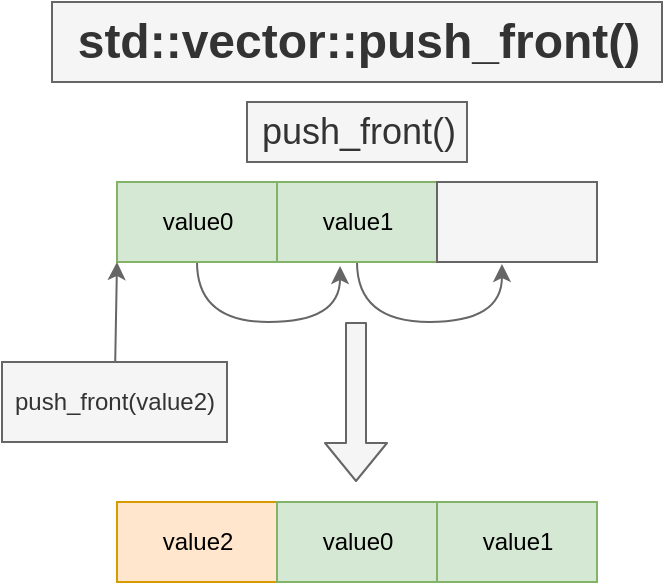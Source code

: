 <mxfile scale="1" border="10">
    <diagram id="59DvSauhzj3vqoOBRgNi" name="iterator">
        <mxGraphModel dx="1632" dy="851" grid="1" gridSize="10" guides="1" tooltips="1" connect="1" arrows="1" fold="1" page="1" pageScale="1" pageWidth="827" pageHeight="1169" background="#FFFFFF" math="0" shadow="0">
            <root>
                <mxCell id="w9Iu98WscyFDLbroQzuf-0"/>
                <mxCell id="w9Iu98WscyFDLbroQzuf-1" parent="w9Iu98WscyFDLbroQzuf-0"/>
                <mxCell id="Yrwoq0YL18L5McrpzAKP-1" value="std::vector::push_front()" style="text;strokeColor=#666666;fillColor=#f5f5f5;html=1;fontSize=24;fontStyle=1;verticalAlign=middle;align=center;shadow=0;labelBorderColor=none;fontColor=#333333;" parent="w9Iu98WscyFDLbroQzuf-1" vertex="1">
                    <mxGeometry x="235" y="250" width="305" height="40" as="geometry"/>
                </mxCell>
                <mxCell id="72" style="edgeStyle=orthogonalEdgeStyle;curved=1;html=1;exitX=0.5;exitY=1;exitDx=0;exitDy=0;entryX=0.394;entryY=1.05;entryDx=0;entryDy=0;entryPerimeter=0;fillColor=#f5f5f5;strokeColor=#666666;" parent="w9Iu98WscyFDLbroQzuf-1" source="Yrwoq0YL18L5McrpzAKP-21" target="Yrwoq0YL18L5McrpzAKP-22" edge="1">
                    <mxGeometry relative="1" as="geometry">
                        <mxPoint x="390" y="390" as="targetPoint"/>
                        <Array as="points">
                            <mxPoint x="308" y="410"/>
                            <mxPoint x="379" y="410"/>
                        </Array>
                    </mxGeometry>
                </mxCell>
                <mxCell id="Yrwoq0YL18L5McrpzAKP-21" value="value0" style="rounded=0;whiteSpace=wrap;html=1;shadow=0;labelBorderColor=none;strokeColor=#82b366;fillColor=#d5e8d4;fontColor=#000000;" parent="w9Iu98WscyFDLbroQzuf-1" vertex="1">
                    <mxGeometry x="267.5" y="340" width="80" height="40" as="geometry"/>
                </mxCell>
                <mxCell id="74" style="edgeStyle=orthogonalEdgeStyle;curved=1;html=1;exitX=0.5;exitY=1;exitDx=0;exitDy=0;fillColor=#f5f5f5;strokeColor=#666666;entryX=0.406;entryY=1.025;entryDx=0;entryDy=0;entryPerimeter=0;" parent="w9Iu98WscyFDLbroQzuf-1" source="Yrwoq0YL18L5McrpzAKP-22" target="Yrwoq0YL18L5McrpzAKP-24" edge="1">
                    <mxGeometry relative="1" as="geometry">
                        <mxPoint x="470" y="390" as="targetPoint"/>
                        <Array as="points">
                            <mxPoint x="388" y="410"/>
                            <mxPoint x="460" y="410"/>
                        </Array>
                    </mxGeometry>
                </mxCell>
                <mxCell id="Yrwoq0YL18L5McrpzAKP-22" value="value1" style="rounded=0;whiteSpace=wrap;html=1;shadow=0;labelBorderColor=none;strokeColor=#82b366;fillColor=#d5e8d4;fontColor=#000000;" parent="w9Iu98WscyFDLbroQzuf-1" vertex="1">
                    <mxGeometry x="347.5" y="340" width="80" height="40" as="geometry"/>
                </mxCell>
                <mxCell id="Yrwoq0YL18L5McrpzAKP-24" value="" style="rounded=0;whiteSpace=wrap;html=1;shadow=0;labelBorderColor=none;strokeColor=#666666;fillColor=#f5f5f5;fontColor=#333333;" parent="w9Iu98WscyFDLbroQzuf-1" vertex="1">
                    <mxGeometry x="427.5" y="340" width="80" height="40" as="geometry"/>
                </mxCell>
                <mxCell id="0" value="push_front()" style="text;html=1;align=center;verticalAlign=middle;resizable=0;points=[];autosize=1;strokeColor=#666666;fillColor=#f5f5f5;fontColor=#333333;fontSize=18;" parent="w9Iu98WscyFDLbroQzuf-1" vertex="1">
                    <mxGeometry x="332.5" y="300" width="110" height="30" as="geometry"/>
                </mxCell>
                <mxCell id="68" value="" style="edgeStyle=none;html=1;entryX=0;entryY=1;entryDx=0;entryDy=0;fillColor=#f5f5f5;strokeColor=#666666;" parent="w9Iu98WscyFDLbroQzuf-1" source="56" target="Yrwoq0YL18L5McrpzAKP-21" edge="1">
                    <mxGeometry relative="1" as="geometry"/>
                </mxCell>
                <mxCell id="56" value="push_front(value2)" style="rounded=0;whiteSpace=wrap;html=1;shadow=0;labelBorderColor=none;strokeColor=#666666;fillColor=#f5f5f5;fontColor=#333333;" parent="w9Iu98WscyFDLbroQzuf-1" vertex="1">
                    <mxGeometry x="210" y="430" width="112.5" height="40" as="geometry"/>
                </mxCell>
                <mxCell id="75" value="value2" style="rounded=0;whiteSpace=wrap;html=1;shadow=0;labelBorderColor=none;strokeColor=#d79b00;fillColor=#ffe6cc;fontColor=#000000;" parent="w9Iu98WscyFDLbroQzuf-1" vertex="1">
                    <mxGeometry x="267.5" y="500" width="80" height="40" as="geometry"/>
                </mxCell>
                <mxCell id="76" value="value0" style="rounded=0;whiteSpace=wrap;html=1;shadow=0;labelBorderColor=none;strokeColor=#82b366;fillColor=#d5e8d4;fontColor=#000000;" parent="w9Iu98WscyFDLbroQzuf-1" vertex="1">
                    <mxGeometry x="347.5" y="500" width="80" height="40" as="geometry"/>
                </mxCell>
                <mxCell id="77" value="value1" style="rounded=0;whiteSpace=wrap;html=1;shadow=0;labelBorderColor=none;strokeColor=#82b366;fillColor=#d5e8d4;fontColor=#000000;" parent="w9Iu98WscyFDLbroQzuf-1" vertex="1">
                    <mxGeometry x="427.5" y="500" width="80" height="40" as="geometry"/>
                </mxCell>
                <mxCell id="78" value="" style="shape=flexArrow;endArrow=classic;html=1;curved=1;fillColor=#f5f5f5;strokeColor=#666666;" parent="w9Iu98WscyFDLbroQzuf-1" edge="1">
                    <mxGeometry width="50" height="50" relative="1" as="geometry">
                        <mxPoint x="387" y="410" as="sourcePoint"/>
                        <mxPoint x="387" y="490" as="targetPoint"/>
                    </mxGeometry>
                </mxCell>
            </root>
        </mxGraphModel>
    </diagram>
</mxfile>